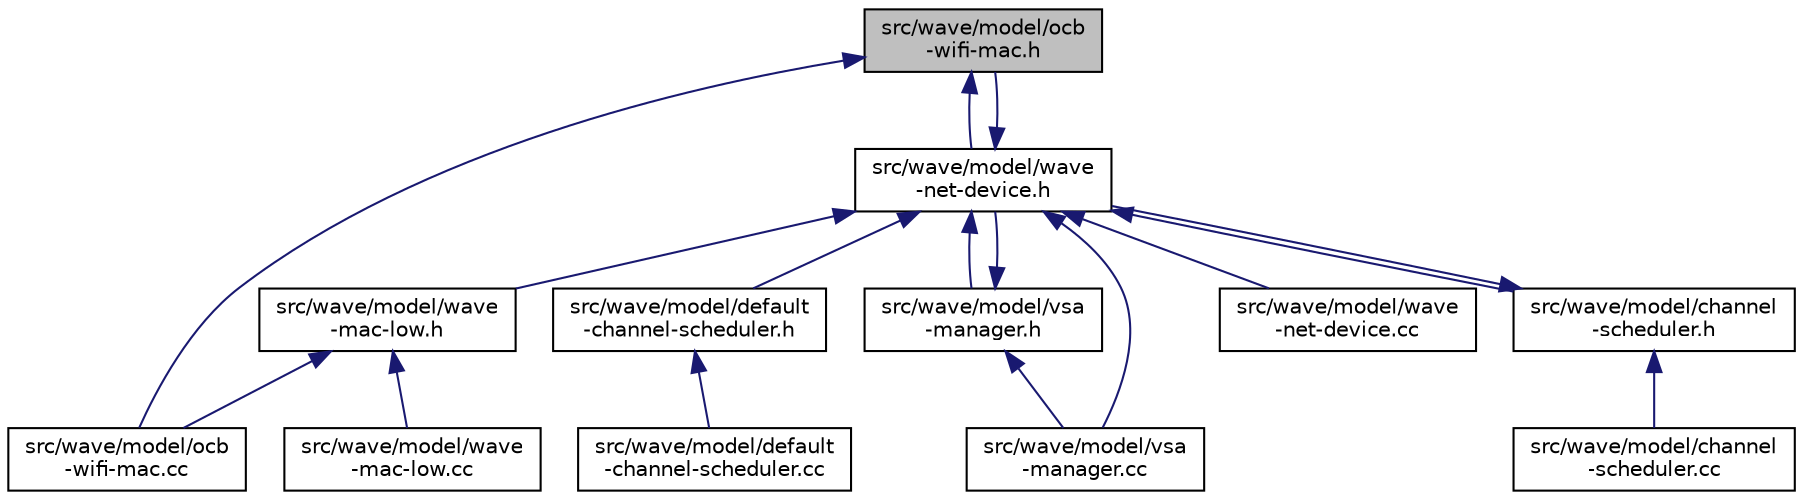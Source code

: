 digraph "src/wave/model/ocb-wifi-mac.h"
{
 // LATEX_PDF_SIZE
  edge [fontname="Helvetica",fontsize="10",labelfontname="Helvetica",labelfontsize="10"];
  node [fontname="Helvetica",fontsize="10",shape=record];
  Node1 [label="src/wave/model/ocb\l-wifi-mac.h",height=0.2,width=0.4,color="black", fillcolor="grey75", style="filled", fontcolor="black",tooltip=" "];
  Node1 -> Node2 [dir="back",color="midnightblue",fontsize="10",style="solid",fontname="Helvetica"];
  Node2 [label="src/wave/model/ocb\l-wifi-mac.cc",height=0.2,width=0.4,color="black", fillcolor="white", style="filled",URL="$ocb-wifi-mac_8cc.html",tooltip=" "];
  Node1 -> Node3 [dir="back",color="midnightblue",fontsize="10",style="solid",fontname="Helvetica"];
  Node3 [label="src/wave/model/wave\l-net-device.h",height=0.2,width=0.4,color="black", fillcolor="white", style="filled",URL="$wave-net-device_8h.html",tooltip=" "];
  Node3 -> Node4 [dir="back",color="midnightblue",fontsize="10",style="solid",fontname="Helvetica"];
  Node4 [label="src/wave/model/channel\l-scheduler.h",height=0.2,width=0.4,color="black", fillcolor="white", style="filled",URL="$channel-scheduler_8h.html",tooltip=" "];
  Node4 -> Node5 [dir="back",color="midnightblue",fontsize="10",style="solid",fontname="Helvetica"];
  Node5 [label="src/wave/model/channel\l-scheduler.cc",height=0.2,width=0.4,color="black", fillcolor="white", style="filled",URL="$channel-scheduler_8cc.html",tooltip=" "];
  Node4 -> Node3 [dir="back",color="midnightblue",fontsize="10",style="solid",fontname="Helvetica"];
  Node3 -> Node6 [dir="back",color="midnightblue",fontsize="10",style="solid",fontname="Helvetica"];
  Node6 [label="src/wave/model/default\l-channel-scheduler.h",height=0.2,width=0.4,color="black", fillcolor="white", style="filled",URL="$default-channel-scheduler_8h.html",tooltip=" "];
  Node6 -> Node7 [dir="back",color="midnightblue",fontsize="10",style="solid",fontname="Helvetica"];
  Node7 [label="src/wave/model/default\l-channel-scheduler.cc",height=0.2,width=0.4,color="black", fillcolor="white", style="filled",URL="$default-channel-scheduler_8cc.html",tooltip=" "];
  Node3 -> Node1 [dir="back",color="midnightblue",fontsize="10",style="solid",fontname="Helvetica"];
  Node3 -> Node8 [dir="back",color="midnightblue",fontsize="10",style="solid",fontname="Helvetica"];
  Node8 [label="src/wave/model/vsa\l-manager.cc",height=0.2,width=0.4,color="black", fillcolor="white", style="filled",URL="$vsa-manager_8cc.html",tooltip=" "];
  Node3 -> Node9 [dir="back",color="midnightblue",fontsize="10",style="solid",fontname="Helvetica"];
  Node9 [label="src/wave/model/vsa\l-manager.h",height=0.2,width=0.4,color="black", fillcolor="white", style="filled",URL="$vsa-manager_8h.html",tooltip=" "];
  Node9 -> Node8 [dir="back",color="midnightblue",fontsize="10",style="solid",fontname="Helvetica"];
  Node9 -> Node3 [dir="back",color="midnightblue",fontsize="10",style="solid",fontname="Helvetica"];
  Node3 -> Node10 [dir="back",color="midnightblue",fontsize="10",style="solid",fontname="Helvetica"];
  Node10 [label="src/wave/model/wave\l-mac-low.h",height=0.2,width=0.4,color="black", fillcolor="white", style="filled",URL="$wave-mac-low_8h.html",tooltip=" "];
  Node10 -> Node2 [dir="back",color="midnightblue",fontsize="10",style="solid",fontname="Helvetica"];
  Node10 -> Node11 [dir="back",color="midnightblue",fontsize="10",style="solid",fontname="Helvetica"];
  Node11 [label="src/wave/model/wave\l-mac-low.cc",height=0.2,width=0.4,color="black", fillcolor="white", style="filled",URL="$wave-mac-low_8cc.html",tooltip=" "];
  Node3 -> Node12 [dir="back",color="midnightblue",fontsize="10",style="solid",fontname="Helvetica"];
  Node12 [label="src/wave/model/wave\l-net-device.cc",height=0.2,width=0.4,color="black", fillcolor="white", style="filled",URL="$wave-net-device_8cc.html",tooltip=" "];
}
